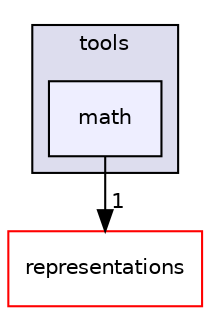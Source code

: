 digraph "source/dnt/tools/math" {
  compound=true
  node [ fontsize="10", fontname="Helvetica"];
  edge [ labelfontsize="10", labelfontname="Helvetica"];
  subgraph clusterdir_5d0042f909018ce5a6e6ef6ccdf4504c {
    graph [ bgcolor="#ddddee", pencolor="black", label="tools" fontname="Helvetica", fontsize="10", URL="dir_5d0042f909018ce5a6e6ef6ccdf4504c.html"]
  dir_9ab1447a605dc1e4ed73801d3637894e [shape=box, label="math", style="filled", fillcolor="#eeeeff", pencolor="black", URL="dir_9ab1447a605dc1e4ed73801d3637894e.html"];
  }
  dir_ffe3ad53f1ced0e013eef8ad4adffcb5 [shape=box label="representations" fillcolor="white" style="filled" color="red" URL="dir_ffe3ad53f1ced0e013eef8ad4adffcb5.html"];
  dir_9ab1447a605dc1e4ed73801d3637894e->dir_ffe3ad53f1ced0e013eef8ad4adffcb5 [headlabel="1", labeldistance=1.5 headhref="dir_000041_000027.html"];
}
